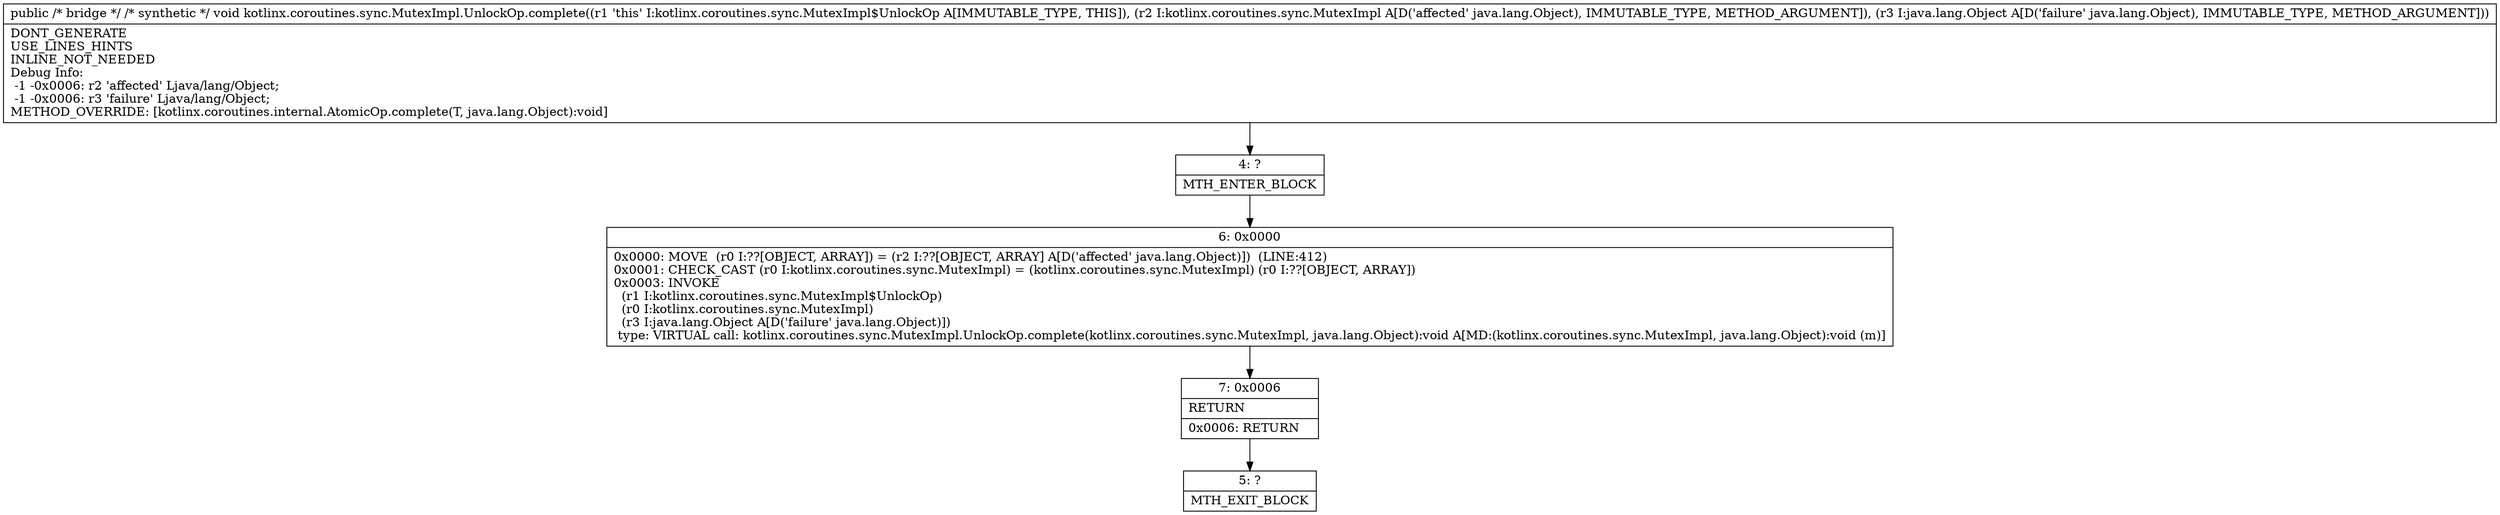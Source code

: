 digraph "CFG forkotlinx.coroutines.sync.MutexImpl.UnlockOp.complete(Ljava\/lang\/Object;Ljava\/lang\/Object;)V" {
Node_4 [shape=record,label="{4\:\ ?|MTH_ENTER_BLOCK\l}"];
Node_6 [shape=record,label="{6\:\ 0x0000|0x0000: MOVE  (r0 I:??[OBJECT, ARRAY]) = (r2 I:??[OBJECT, ARRAY] A[D('affected' java.lang.Object)])  (LINE:412)\l0x0001: CHECK_CAST (r0 I:kotlinx.coroutines.sync.MutexImpl) = (kotlinx.coroutines.sync.MutexImpl) (r0 I:??[OBJECT, ARRAY]) \l0x0003: INVOKE  \l  (r1 I:kotlinx.coroutines.sync.MutexImpl$UnlockOp)\l  (r0 I:kotlinx.coroutines.sync.MutexImpl)\l  (r3 I:java.lang.Object A[D('failure' java.lang.Object)])\l type: VIRTUAL call: kotlinx.coroutines.sync.MutexImpl.UnlockOp.complete(kotlinx.coroutines.sync.MutexImpl, java.lang.Object):void A[MD:(kotlinx.coroutines.sync.MutexImpl, java.lang.Object):void (m)]\l}"];
Node_7 [shape=record,label="{7\:\ 0x0006|RETURN\l|0x0006: RETURN   \l}"];
Node_5 [shape=record,label="{5\:\ ?|MTH_EXIT_BLOCK\l}"];
MethodNode[shape=record,label="{public \/* bridge *\/ \/* synthetic *\/ void kotlinx.coroutines.sync.MutexImpl.UnlockOp.complete((r1 'this' I:kotlinx.coroutines.sync.MutexImpl$UnlockOp A[IMMUTABLE_TYPE, THIS]), (r2 I:kotlinx.coroutines.sync.MutexImpl A[D('affected' java.lang.Object), IMMUTABLE_TYPE, METHOD_ARGUMENT]), (r3 I:java.lang.Object A[D('failure' java.lang.Object), IMMUTABLE_TYPE, METHOD_ARGUMENT]))  | DONT_GENERATE\lUSE_LINES_HINTS\lINLINE_NOT_NEEDED\lDebug Info:\l  \-1 \-0x0006: r2 'affected' Ljava\/lang\/Object;\l  \-1 \-0x0006: r3 'failure' Ljava\/lang\/Object;\lMETHOD_OVERRIDE: [kotlinx.coroutines.internal.AtomicOp.complete(T, java.lang.Object):void]\l}"];
MethodNode -> Node_4;Node_4 -> Node_6;
Node_6 -> Node_7;
Node_7 -> Node_5;
}

